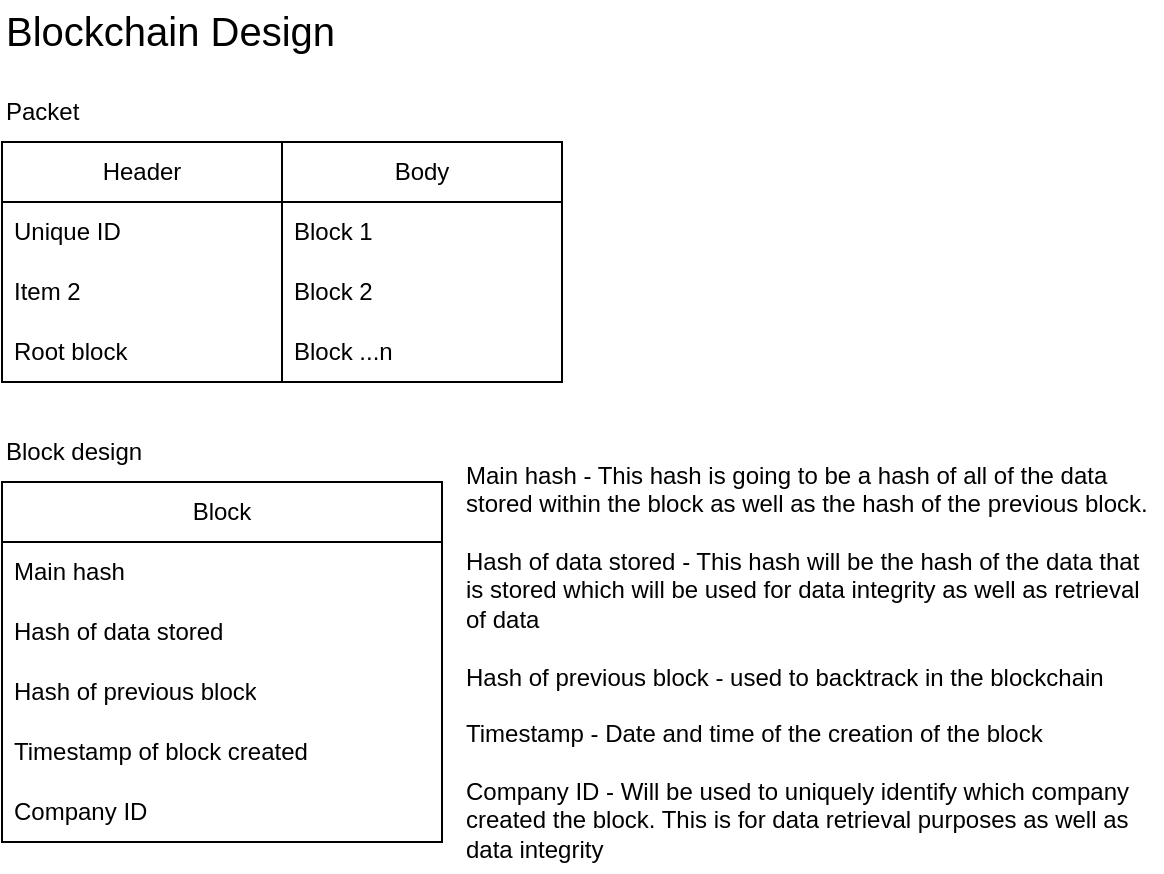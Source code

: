 <mxfile version="20.5.3" type="device"><diagram id="wZjiKvFuShiu3f4bqjaA" name="Page-1"><mxGraphModel dx="1572" dy="495" grid="1" gridSize="10" guides="1" tooltips="1" connect="1" arrows="1" fold="1" page="1" pageScale="1" pageWidth="827" pageHeight="1169" math="0" shadow="0"><root><mxCell id="0"/><mxCell id="1" parent="0"/><mxCell id="LEl6pMNu7L_URMwlFFrM-1" value="Blockchain Design" style="text;html=1;strokeColor=none;fillColor=none;align=left;verticalAlign=middle;whiteSpace=wrap;rounded=0;fontSize=20;" parent="1" vertex="1"><mxGeometry x="-290" y="367" width="170" height="30" as="geometry"/></mxCell><mxCell id="LEl6pMNu7L_URMwlFFrM-2" value="Header" style="swimlane;fontStyle=0;childLayout=stackLayout;horizontal=1;startSize=30;horizontalStack=0;resizeParent=1;resizeParentMax=0;resizeLast=0;collapsible=1;marginBottom=0;whiteSpace=wrap;html=1;fontSize=12;fillColor=default;" parent="1" vertex="1"><mxGeometry x="-290" y="438" width="140" height="120" as="geometry"><mxRectangle x="170" y="710" width="80" height="30" as="alternateBounds"/></mxGeometry></mxCell><mxCell id="LEl6pMNu7L_URMwlFFrM-3" value="Unique ID" style="text;strokeColor=none;fillColor=none;align=left;verticalAlign=middle;spacingLeft=4;spacingRight=4;overflow=hidden;points=[[0,0.5],[1,0.5]];portConstraint=eastwest;rotatable=0;whiteSpace=wrap;html=1;fontSize=12;" parent="LEl6pMNu7L_URMwlFFrM-2" vertex="1"><mxGeometry y="30" width="140" height="30" as="geometry"/></mxCell><mxCell id="LEl6pMNu7L_URMwlFFrM-4" value="Item 2" style="text;strokeColor=none;fillColor=none;align=left;verticalAlign=middle;spacingLeft=4;spacingRight=4;overflow=hidden;points=[[0,0.5],[1,0.5]];portConstraint=eastwest;rotatable=0;whiteSpace=wrap;html=1;fontSize=12;" parent="LEl6pMNu7L_URMwlFFrM-2" vertex="1"><mxGeometry y="60" width="140" height="30" as="geometry"/></mxCell><mxCell id="LEl6pMNu7L_URMwlFFrM-5" value="Root block" style="text;strokeColor=none;fillColor=none;align=left;verticalAlign=middle;spacingLeft=4;spacingRight=4;overflow=hidden;points=[[0,0.5],[1,0.5]];portConstraint=eastwest;rotatable=0;whiteSpace=wrap;html=1;fontSize=12;" parent="LEl6pMNu7L_URMwlFFrM-2" vertex="1"><mxGeometry y="90" width="140" height="30" as="geometry"/></mxCell><mxCell id="LEl6pMNu7L_URMwlFFrM-6" value="Body" style="swimlane;fontStyle=0;childLayout=stackLayout;horizontal=1;startSize=30;horizontalStack=0;resizeParent=1;resizeParentMax=0;resizeLast=0;collapsible=1;marginBottom=0;whiteSpace=wrap;html=1;fontSize=12;fillColor=default;" parent="1" vertex="1"><mxGeometry x="-150" y="438" width="140" height="120" as="geometry"/></mxCell><mxCell id="LEl6pMNu7L_URMwlFFrM-7" value="Block 1" style="text;strokeColor=none;fillColor=none;align=left;verticalAlign=middle;spacingLeft=4;spacingRight=4;overflow=hidden;points=[[0,0.5],[1,0.5]];portConstraint=eastwest;rotatable=0;whiteSpace=wrap;html=1;fontSize=12;" parent="LEl6pMNu7L_URMwlFFrM-6" vertex="1"><mxGeometry y="30" width="140" height="30" as="geometry"/></mxCell><mxCell id="LEl6pMNu7L_URMwlFFrM-8" value="Block 2" style="text;strokeColor=none;fillColor=none;align=left;verticalAlign=middle;spacingLeft=4;spacingRight=4;overflow=hidden;points=[[0,0.5],[1,0.5]];portConstraint=eastwest;rotatable=0;whiteSpace=wrap;html=1;fontSize=12;" parent="LEl6pMNu7L_URMwlFFrM-6" vertex="1"><mxGeometry y="60" width="140" height="30" as="geometry"/></mxCell><mxCell id="LEl6pMNu7L_URMwlFFrM-9" value="Block ...n" style="text;strokeColor=none;fillColor=none;align=left;verticalAlign=middle;spacingLeft=4;spacingRight=4;overflow=hidden;points=[[0,0.5],[1,0.5]];portConstraint=eastwest;rotatable=0;whiteSpace=wrap;html=1;fontSize=12;" parent="LEl6pMNu7L_URMwlFFrM-6" vertex="1"><mxGeometry y="90" width="140" height="30" as="geometry"/></mxCell><mxCell id="LEl6pMNu7L_URMwlFFrM-10" value="Packet" style="text;html=1;strokeColor=none;fillColor=none;align=left;verticalAlign=middle;whiteSpace=wrap;rounded=0;fontSize=12;" parent="1" vertex="1"><mxGeometry x="-290" y="408" width="60" height="30" as="geometry"/></mxCell><mxCell id="LEl6pMNu7L_URMwlFFrM-11" value="Block design" style="text;html=1;strokeColor=none;fillColor=none;align=left;verticalAlign=middle;whiteSpace=wrap;rounded=0;fontSize=12;" parent="1" vertex="1"><mxGeometry x="-290" y="578" width="100" height="30" as="geometry"/></mxCell><mxCell id="LEl6pMNu7L_URMwlFFrM-12" value="Block" style="swimlane;fontStyle=0;childLayout=stackLayout;horizontal=1;startSize=30;horizontalStack=0;resizeParent=1;resizeParentMax=0;resizeLast=0;collapsible=1;marginBottom=0;whiteSpace=wrap;html=1;fontSize=12;fillColor=default;" parent="1" vertex="1"><mxGeometry x="-290" y="608" width="220" height="180" as="geometry"/></mxCell><mxCell id="LEl6pMNu7L_URMwlFFrM-13" value="Main hash" style="text;strokeColor=none;fillColor=none;align=left;verticalAlign=middle;spacingLeft=4;spacingRight=4;overflow=hidden;points=[[0,0.5],[1,0.5]];portConstraint=eastwest;rotatable=0;whiteSpace=wrap;html=1;fontSize=12;" parent="LEl6pMNu7L_URMwlFFrM-12" vertex="1"><mxGeometry y="30" width="220" height="30" as="geometry"/></mxCell><mxCell id="LEl6pMNu7L_URMwlFFrM-14" value="Hash of data stored" style="text;strokeColor=none;fillColor=none;align=left;verticalAlign=middle;spacingLeft=4;spacingRight=4;overflow=hidden;points=[[0,0.5],[1,0.5]];portConstraint=eastwest;rotatable=0;whiteSpace=wrap;html=1;fontSize=12;" parent="LEl6pMNu7L_URMwlFFrM-12" vertex="1"><mxGeometry y="60" width="220" height="30" as="geometry"/></mxCell><mxCell id="LEl6pMNu7L_URMwlFFrM-15" value="Hash of previous block" style="text;strokeColor=none;fillColor=none;align=left;verticalAlign=middle;spacingLeft=4;spacingRight=4;overflow=hidden;points=[[0,0.5],[1,0.5]];portConstraint=eastwest;rotatable=0;whiteSpace=wrap;html=1;fontSize=12;" parent="LEl6pMNu7L_URMwlFFrM-12" vertex="1"><mxGeometry y="90" width="220" height="30" as="geometry"/></mxCell><mxCell id="LEl6pMNu7L_URMwlFFrM-16" value="Timestamp of block created" style="text;strokeColor=none;fillColor=none;align=left;verticalAlign=middle;spacingLeft=4;spacingRight=4;overflow=hidden;points=[[0,0.5],[1,0.5]];portConstraint=eastwest;rotatable=0;whiteSpace=wrap;html=1;fontSize=12;" parent="LEl6pMNu7L_URMwlFFrM-12" vertex="1"><mxGeometry y="120" width="220" height="30" as="geometry"/></mxCell><mxCell id="LEl6pMNu7L_URMwlFFrM-17" value="Company ID" style="text;strokeColor=none;fillColor=none;align=left;verticalAlign=middle;spacingLeft=4;spacingRight=4;overflow=hidden;points=[[0,0.5],[1,0.5]];portConstraint=eastwest;rotatable=0;whiteSpace=wrap;html=1;fontSize=12;" parent="LEl6pMNu7L_URMwlFFrM-12" vertex="1"><mxGeometry y="150" width="220" height="30" as="geometry"/></mxCell><mxCell id="LEl6pMNu7L_URMwlFFrM-18" value="Main hash - This hash is going to be a hash of all of the data stored within the block as well as the hash of the previous block.&lt;br&gt;&lt;br&gt;Hash of data stored - This hash will be the hash of the data that is stored which will be used for data integrity as well as retrieval of data&lt;br&gt;&lt;br&gt;Hash of previous block - used to backtrack in the blockchain&amp;nbsp;&lt;br&gt;&lt;br&gt;Timestamp - Date and time of the creation of the block&lt;br&gt;&lt;br&gt;Company ID - Will be used to uniquely identify which company created the block. This is for data retrieval purposes as well as data integrity" style="text;html=1;strokeColor=none;fillColor=none;align=left;verticalAlign=middle;whiteSpace=wrap;rounded=0;fontSize=12;" parent="1" vertex="1"><mxGeometry x="-60" y="593" width="350" height="210" as="geometry"/></mxCell></root></mxGraphModel></diagram></mxfile>